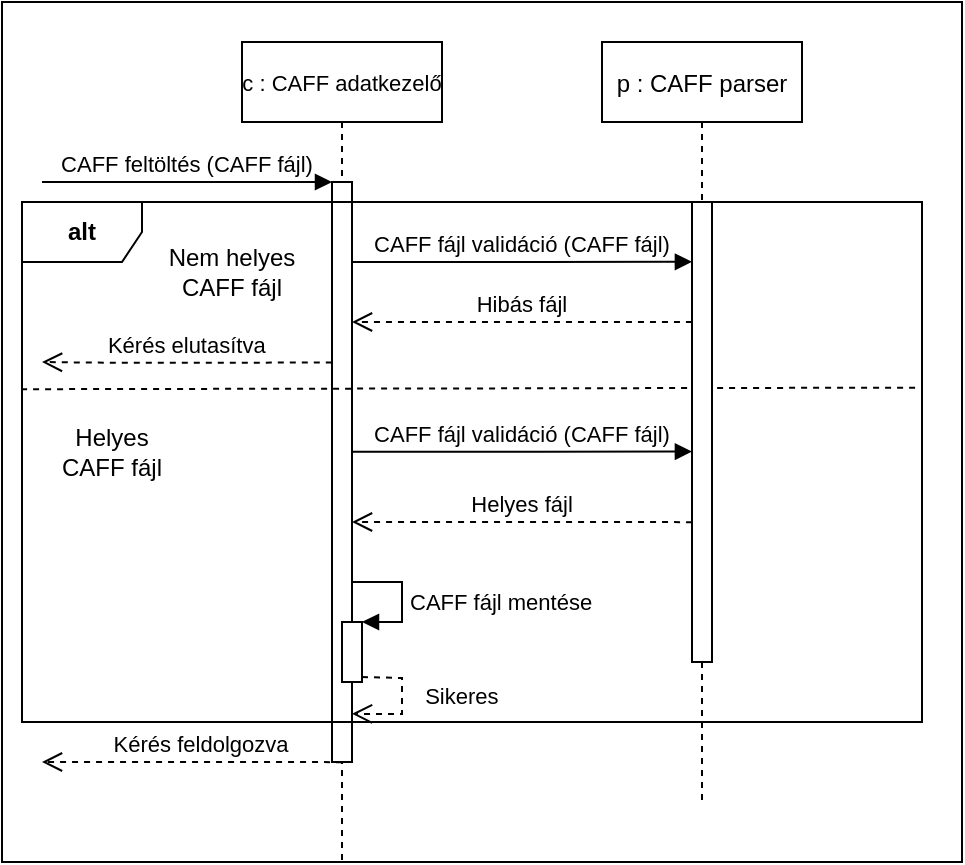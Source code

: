 <mxfile version="20.4.1" type="device"><diagram id="kgpKYQtTHZ0yAKxKKP6v" name="Page-1"><mxGraphModel dx="1422" dy="900" grid="1" gridSize="10" guides="1" tooltips="1" connect="1" arrows="1" fold="1" page="1" pageScale="1" pageWidth="850" pageHeight="1100" math="0" shadow="0"><root><mxCell id="0"/><mxCell id="1" parent="0"/><mxCell id="dK8LMj6lDJOfsd8dcW2J-29" value="" style="rounded=0;whiteSpace=wrap;html=1;" parent="1" vertex="1"><mxGeometry y="60" width="480" height="430" as="geometry"/></mxCell><mxCell id="3nuBFxr9cyL0pnOWT2aG-1" value="c : CAFF adatkezelő" style="shape=umlLifeline;perimeter=lifelinePerimeter;container=1;collapsible=0;recursiveResize=0;rounded=0;shadow=0;strokeWidth=1;fontSize=11;" parent="1" vertex="1"><mxGeometry x="120" y="80" width="100" height="410" as="geometry"/></mxCell><mxCell id="3nuBFxr9cyL0pnOWT2aG-2" value="" style="points=[];perimeter=orthogonalPerimeter;rounded=0;shadow=0;strokeWidth=1;" parent="3nuBFxr9cyL0pnOWT2aG-1" vertex="1"><mxGeometry x="45" y="70" width="10" height="290" as="geometry"/></mxCell><mxCell id="3nuBFxr9cyL0pnOWT2aG-3" value="CAFF feltöltés (CAFF fájl)" style="verticalAlign=bottom;startArrow=none;endArrow=block;startSize=8;shadow=0;strokeWidth=1;startFill=0;" parent="3nuBFxr9cyL0pnOWT2aG-1" target="3nuBFxr9cyL0pnOWT2aG-2" edge="1"><mxGeometry relative="1" as="geometry"><mxPoint x="-100" y="70" as="sourcePoint"/></mxGeometry></mxCell><mxCell id="dK8LMj6lDJOfsd8dcW2J-13" value="CAFF fájl validáció (CAFF fájl)" style="verticalAlign=bottom;endArrow=block;shadow=0;strokeWidth=1;entryX=-0.004;entryY=0.13;entryDx=0;entryDy=0;entryPerimeter=0;" parent="3nuBFxr9cyL0pnOWT2aG-1" edge="1"><mxGeometry relative="1" as="geometry"><mxPoint x="55" y="204.9" as="sourcePoint"/><mxPoint x="224.96" y="204.8" as="targetPoint"/><Array as="points"><mxPoint x="140" y="204.9"/></Array></mxGeometry></mxCell><mxCell id="dK8LMj6lDJOfsd8dcW2J-17" value="" style="html=1;points=[];perimeter=orthogonalPerimeter;" parent="3nuBFxr9cyL0pnOWT2aG-1" vertex="1"><mxGeometry x="50" y="290" width="10" height="30" as="geometry"/></mxCell><mxCell id="dK8LMj6lDJOfsd8dcW2J-19" value="CAFF fájl mentése" style="edgeStyle=orthogonalEdgeStyle;html=1;align=left;spacingLeft=2;endArrow=block;rounded=0;entryX=1;entryY=0;entryDx=0;entryDy=0;entryPerimeter=0;" parent="3nuBFxr9cyL0pnOWT2aG-1" target="dK8LMj6lDJOfsd8dcW2J-17" edge="1"><mxGeometry x="0.077" relative="1" as="geometry"><mxPoint x="55" y="270" as="sourcePoint"/><Array as="points"><mxPoint x="55" y="270"/><mxPoint x="80" y="270"/><mxPoint x="80" y="290"/></Array><mxPoint as="offset"/></mxGeometry></mxCell><mxCell id="dK8LMj6lDJOfsd8dcW2J-22" value="Sikeres" style="verticalAlign=bottom;endArrow=open;dashed=1;endSize=8;shadow=0;strokeWidth=1;exitX=1;exitY=0.917;exitDx=0;exitDy=0;exitPerimeter=0;entryX=1;entryY=0.917;entryDx=0;entryDy=0;entryPerimeter=0;rounded=0;" parent="3nuBFxr9cyL0pnOWT2aG-1" source="dK8LMj6lDJOfsd8dcW2J-17" target="3nuBFxr9cyL0pnOWT2aG-2" edge="1"><mxGeometry x="0.204" y="30" relative="1" as="geometry"><mxPoint x="65" y="390" as="targetPoint"/><mxPoint x="235.03" y="390.08" as="sourcePoint"/><Array as="points"><mxPoint x="80" y="318"/><mxPoint x="80" y="336"/></Array><mxPoint x="30" y="-30" as="offset"/></mxGeometry></mxCell><mxCell id="dK8LMj6lDJOfsd8dcW2J-24" value="&lt;b&gt;alt&lt;/b&gt;" style="shape=umlFrame;whiteSpace=wrap;html=1;" parent="3nuBFxr9cyL0pnOWT2aG-1" vertex="1"><mxGeometry x="-110" y="80" width="450" height="260" as="geometry"/></mxCell><mxCell id="dK8LMj6lDJOfsd8dcW2J-27" value="" style="endArrow=none;dashed=1;html=1;rounded=0;entryX=1;entryY=0.357;entryDx=0;entryDy=0;entryPerimeter=0;exitX=-0.001;exitY=0.36;exitDx=0;exitDy=0;exitPerimeter=0;" parent="3nuBFxr9cyL0pnOWT2aG-1" source="dK8LMj6lDJOfsd8dcW2J-24" target="dK8LMj6lDJOfsd8dcW2J-24" edge="1"><mxGeometry width="50" height="50" relative="1" as="geometry"><mxPoint x="-140" y="240" as="sourcePoint"/><mxPoint x="-90" y="190" as="targetPoint"/></mxGeometry></mxCell><mxCell id="dK8LMj6lDJOfsd8dcW2J-28" value="Helyes CAFF fájl" style="text;html=1;strokeColor=none;fillColor=none;align=center;verticalAlign=middle;whiteSpace=wrap;rounded=0;" parent="3nuBFxr9cyL0pnOWT2aG-1" vertex="1"><mxGeometry x="-100" y="190" width="70" height="30" as="geometry"/></mxCell><mxCell id="3nuBFxr9cyL0pnOWT2aG-5" value="p : CAFF parser" style="shape=umlLifeline;perimeter=lifelinePerimeter;container=1;collapsible=0;recursiveResize=0;rounded=0;shadow=0;strokeWidth=1;" parent="1" vertex="1"><mxGeometry x="300" y="80" width="100" height="380" as="geometry"/></mxCell><mxCell id="3nuBFxr9cyL0pnOWT2aG-6" value="" style="points=[];perimeter=orthogonalPerimeter;rounded=0;shadow=0;strokeWidth=1;" parent="3nuBFxr9cyL0pnOWT2aG-5" vertex="1"><mxGeometry x="45" y="80" width="10" height="230" as="geometry"/></mxCell><mxCell id="3nuBFxr9cyL0pnOWT2aG-7" value="Hibás fájl" style="verticalAlign=bottom;endArrow=open;dashed=1;endSize=8;shadow=0;strokeWidth=1;exitX=-0.002;exitY=0.261;exitDx=0;exitDy=0;exitPerimeter=0;" parent="1" source="3nuBFxr9cyL0pnOWT2aG-6" target="3nuBFxr9cyL0pnOWT2aG-2" edge="1"><mxGeometry relative="1" as="geometry"><mxPoint x="180" y="182" as="targetPoint"/><mxPoint x="340" y="200" as="sourcePoint"/><Array as="points"><mxPoint x="320" y="220"/><mxPoint x="290" y="220"/><mxPoint x="230" y="220"/></Array></mxGeometry></mxCell><mxCell id="3nuBFxr9cyL0pnOWT2aG-8" value="CAFF fájl validáció (CAFF fájl)" style="verticalAlign=bottom;endArrow=block;shadow=0;strokeWidth=1;entryX=-0.004;entryY=0.13;entryDx=0;entryDy=0;entryPerimeter=0;" parent="1" source="3nuBFxr9cyL0pnOWT2aG-2" target="3nuBFxr9cyL0pnOWT2aG-6" edge="1"><mxGeometry relative="1" as="geometry"><mxPoint x="275" y="160" as="sourcePoint"/><mxPoint x="340" y="190" as="targetPoint"/><Array as="points"><mxPoint x="260" y="190"/></Array></mxGeometry></mxCell><mxCell id="dK8LMj6lDJOfsd8dcW2J-10" value="Kérés elutasítva" style="verticalAlign=bottom;endArrow=open;dashed=1;endSize=8;shadow=0;strokeWidth=1;exitX=-0.01;exitY=0.311;exitDx=0;exitDy=0;exitPerimeter=0;" parent="1" source="3nuBFxr9cyL0pnOWT2aG-2" edge="1"><mxGeometry relative="1" as="geometry"><mxPoint x="20" y="240" as="targetPoint"/><mxPoint x="110" y="280" as="sourcePoint"/><Array as="points"><mxPoint x="135" y="240.32"/><mxPoint x="105" y="240.32"/><mxPoint x="45" y="240.32"/></Array></mxGeometry></mxCell><mxCell id="dK8LMj6lDJOfsd8dcW2J-14" value="Helyes fájl" style="verticalAlign=bottom;endArrow=open;dashed=1;endSize=8;shadow=0;strokeWidth=1;exitX=0.003;exitY=0.696;exitDx=0;exitDy=0;exitPerimeter=0;" parent="1" source="3nuBFxr9cyL0pnOWT2aG-6" target="3nuBFxr9cyL0pnOWT2aG-2" edge="1"><mxGeometry x="0.0" relative="1" as="geometry"><mxPoint x="180" y="320" as="targetPoint"/><mxPoint x="340" y="320" as="sourcePoint"/><Array as="points"><mxPoint x="315" y="320"/><mxPoint x="285" y="320"/><mxPoint x="225" y="320"/></Array><mxPoint as="offset"/></mxGeometry></mxCell><mxCell id="dK8LMj6lDJOfsd8dcW2J-23" value="Kérés feldolgozva" style="verticalAlign=bottom;endArrow=open;dashed=1;endSize=8;shadow=0;strokeWidth=1;exitX=0.003;exitY=0.696;exitDx=0;exitDy=0;exitPerimeter=0;" parent="1" edge="1"><mxGeometry x="-0.059" relative="1" as="geometry"><mxPoint x="20" y="440" as="targetPoint"/><mxPoint x="170.03" y="440.08" as="sourcePoint"/><Array as="points"><mxPoint x="140" y="440"/><mxPoint x="110" y="440"/><mxPoint x="50" y="440"/></Array><mxPoint as="offset"/></mxGeometry></mxCell><mxCell id="dK8LMj6lDJOfsd8dcW2J-26" value="Nem helyes CAFF fájl" style="text;html=1;strokeColor=none;fillColor=none;align=center;verticalAlign=middle;whiteSpace=wrap;rounded=0;" parent="1" vertex="1"><mxGeometry x="70" y="180" width="90" height="30" as="geometry"/></mxCell></root></mxGraphModel></diagram></mxfile>